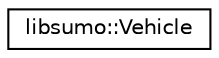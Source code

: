 digraph "Graphical Class Hierarchy"
{
  edge [fontname="Helvetica",fontsize="10",labelfontname="Helvetica",labelfontsize="10"];
  node [fontname="Helvetica",fontsize="10",shape=record];
  rankdir="LR";
  Node0 [label="libsumo::Vehicle",height=0.2,width=0.4,color="black", fillcolor="white", style="filled",URL="$de/d9a/classlibsumo_1_1_vehicle.html"];
}
